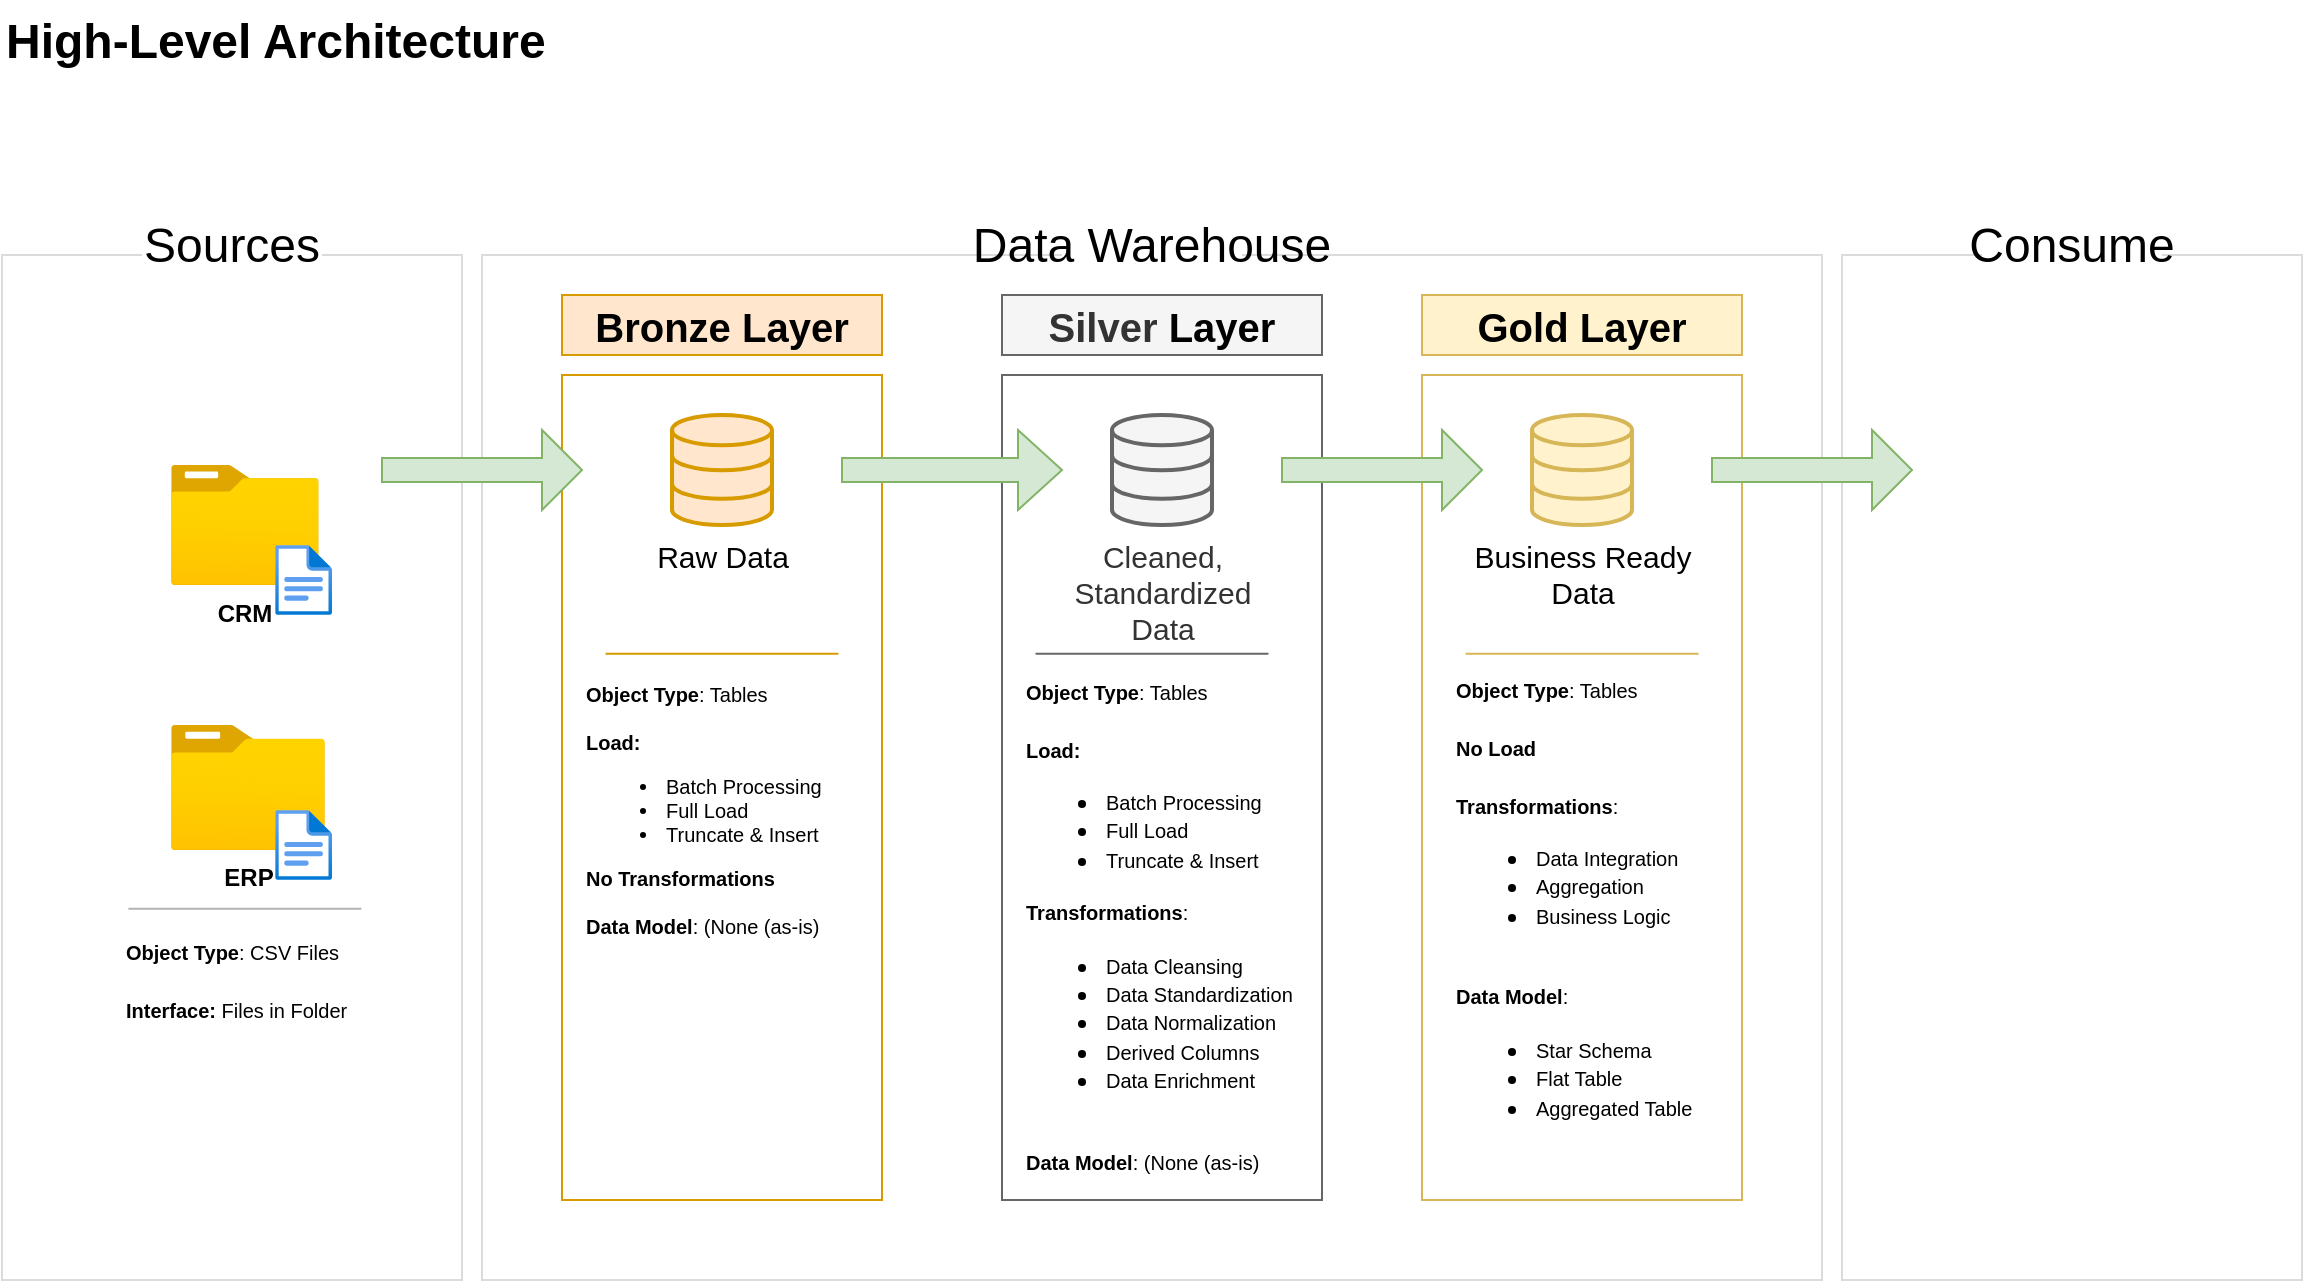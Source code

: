 <mxfile version="28.0.6">
  <diagram name="High-Level Architecture" id="DqCzK2gFu2iiCxphEKKk">
    <mxGraphModel dx="1389" dy="767" grid="1" gridSize="10" guides="1" tooltips="1" connect="1" arrows="1" fold="1" page="1" pageScale="1" pageWidth="1200" pageHeight="1920" background="light-dark(#FFFFFF,#FFFFFF)" math="0" shadow="0">
      <root>
        <mxCell id="0" />
        <mxCell id="1" parent="0" />
        <mxCell id="CmZ7dYE1R5sTQZhoTQUD-63" value="" style="rounded=0;whiteSpace=wrap;html=1;strokeWidth=1;strokeColor=light-dark(#dddada, #ededed);" vertex="1" parent="1">
          <mxGeometry x="950" y="177.5" width="230" height="512.5" as="geometry" />
        </mxCell>
        <mxCell id="CmZ7dYE1R5sTQZhoTQUD-3" value="" style="rounded=0;whiteSpace=wrap;html=1;strokeWidth=1;strokeColor=light-dark(#dddada, #ededed);" vertex="1" parent="1">
          <mxGeometry x="270" y="177.5" width="670" height="512.5" as="geometry" />
        </mxCell>
        <mxCell id="CmZ7dYE1R5sTQZhoTQUD-62" value="" style="rounded=0;whiteSpace=wrap;html=1;fillColor=none;strokeColor=#d79b00;fontSize=13;" vertex="1" parent="1">
          <mxGeometry x="310" y="237.5" width="160" height="412.5" as="geometry" />
        </mxCell>
        <mxCell id="CmZ7dYE1R5sTQZhoTQUD-61" value="" style="rounded=0;whiteSpace=wrap;html=1;fillColor=none;strokeColor=#666666;fontSize=13;fontColor=#333333;" vertex="1" parent="1">
          <mxGeometry x="530" y="237.5" width="160" height="412.5" as="geometry" />
        </mxCell>
        <mxCell id="eEVgvNDnGCvfOe_NM2tU-1" value="" style="rounded=0;whiteSpace=wrap;html=1;strokeWidth=1;strokeColor=light-dark(#dddada, #ededed);" parent="1" vertex="1">
          <mxGeometry x="30" y="177.5" width="230" height="512.5" as="geometry" />
        </mxCell>
        <mxCell id="CmZ7dYE1R5sTQZhoTQUD-60" value="" style="rounded=0;whiteSpace=wrap;html=1;fillColor=none;strokeColor=#d6b656;fontSize=13;" vertex="1" parent="1">
          <mxGeometry x="740" y="237.5" width="160" height="412.5" as="geometry" />
        </mxCell>
        <mxCell id="eEVgvNDnGCvfOe_NM2tU-2" value="&lt;h1 style=&quot;margin-top: 0px;&quot;&gt;High-Level Architecture&lt;/h1&gt;" style="text;html=1;whiteSpace=wrap;overflow=hidden;rounded=0;" parent="1" vertex="1">
          <mxGeometry x="30" y="50" width="280" height="40" as="geometry" />
        </mxCell>
        <mxCell id="CmZ7dYE1R5sTQZhoTQUD-1" value="Sources" style="rounded=0;whiteSpace=wrap;html=1;fontSize=24;strokeColor=none;" vertex="1" parent="1">
          <mxGeometry x="100.0" y="157.5" width="90" height="30" as="geometry" />
        </mxCell>
        <mxCell id="CmZ7dYE1R5sTQZhoTQUD-2" value="Data&amp;nbsp;&lt;span style=&quot;background-color: transparent; color: light-dark(rgb(0, 0, 0), rgb(255, 255, 255));&quot;&gt;Warehouse&lt;/span&gt;" style="rounded=0;whiteSpace=wrap;html=1;fontSize=24;strokeColor=none;align=center;" vertex="1" parent="1">
          <mxGeometry x="560" y="157.5" width="90" height="30" as="geometry" />
        </mxCell>
        <mxCell id="CmZ7dYE1R5sTQZhoTQUD-5" value="Consume" style="rounded=0;whiteSpace=wrap;html=1;fontSize=24;strokeColor=none;" vertex="1" parent="1">
          <mxGeometry x="1020" y="157.5" width="90" height="30" as="geometry" />
        </mxCell>
        <mxCell id="CmZ7dYE1R5sTQZhoTQUD-6" value="&lt;font style=&quot;font-size: 20px;&quot;&gt;Bronze Layer&lt;/font&gt;" style="rounded=0;whiteSpace=wrap;html=1;fillColor=#ffe6cc;strokeColor=#d79b00;fontSize=13;fontStyle=1" vertex="1" parent="1">
          <mxGeometry x="310" y="197.5" width="160" height="30" as="geometry" />
        </mxCell>
        <mxCell id="CmZ7dYE1R5sTQZhoTQUD-8" value="&lt;font style=&quot;font-size: 20px;&quot;&gt;Silver&lt;/font&gt;&lt;span style=&quot;font-size: 20px; background-color: transparent; color: light-dark(rgb(0, 0, 0), rgb(255, 255, 255));&quot;&gt;&amp;nbsp;Layer&lt;/span&gt;" style="rounded=0;whiteSpace=wrap;html=1;fillColor=#f5f5f5;strokeColor=#666666;fontSize=13;fontColor=#333333;fontStyle=1" vertex="1" parent="1">
          <mxGeometry x="530" y="197.5" width="160" height="30" as="geometry" />
        </mxCell>
        <mxCell id="CmZ7dYE1R5sTQZhoTQUD-10" value="&lt;span style=&quot;font-size: 20px; background-color: transparent;&quot;&gt;Gold&lt;/span&gt;&lt;span style=&quot;font-size: 20px; background-color: transparent; color: light-dark(rgb(0, 0, 0), rgb(255, 255, 255));&quot;&gt; Layer&lt;/span&gt;" style="rounded=0;whiteSpace=wrap;html=1;fillColor=#fff2cc;strokeColor=#d6b656;fontSize=13;fontStyle=1" vertex="1" parent="1">
          <mxGeometry x="740" y="197.5" width="160" height="30" as="geometry" />
        </mxCell>
        <mxCell id="CmZ7dYE1R5sTQZhoTQUD-16" value="CRM" style="image;aspect=fixed;html=1;points=[];align=center;fontSize=12;image=img/lib/azure2/general/Folder_Blank.svg;fontStyle=1" vertex="1" parent="1">
          <mxGeometry x="114.48" y="282.5" width="73.93" height="60" as="geometry" />
        </mxCell>
        <mxCell id="CmZ7dYE1R5sTQZhoTQUD-24" value="ERP&lt;div&gt;&lt;br&gt;&lt;/div&gt;" style="image;aspect=fixed;html=1;points=[];align=center;fontSize=12;image=img/lib/azure2/general/Folder_Blank.svg;fontStyle=1" vertex="1" parent="1">
          <mxGeometry x="114.48" y="412.5" width="77.01" height="62.5" as="geometry" />
        </mxCell>
        <mxCell id="CmZ7dYE1R5sTQZhoTQUD-13" value="" style="image;aspect=fixed;html=1;points=[];align=center;fontSize=12;image=img/lib/azure2/general/File.svg;" vertex="1" parent="1">
          <mxGeometry x="166.59" y="455" width="28.41" height="35" as="geometry" />
        </mxCell>
        <mxCell id="CmZ7dYE1R5sTQZhoTQUD-25" value="" style="image;aspect=fixed;html=1;points=[];align=center;fontSize=12;image=img/lib/azure2/general/File.svg;" vertex="1" parent="1">
          <mxGeometry x="166.59" y="322.5" width="28.41" height="35" as="geometry" />
        </mxCell>
        <mxCell id="CmZ7dYE1R5sTQZhoTQUD-30" value="&lt;font style=&quot;font-size: 10px;&quot;&gt;&lt;b&gt;Object Type&lt;/b&gt;: CSV Files&lt;/font&gt;&lt;div&gt;&lt;font style=&quot;font-size: 10px;&quot;&gt;&lt;br&gt;&lt;/font&gt;&lt;div&gt;&lt;font style=&quot;font-size: 10px;&quot;&gt;&lt;b&gt;Interface:&lt;/b&gt; Files in Folder&lt;/font&gt;&lt;/div&gt;&lt;/div&gt;" style="text;html=1;align=left;verticalAlign=middle;whiteSpace=wrap;rounded=0;" vertex="1" parent="1">
          <mxGeometry x="90" y="525" width="130" height="30" as="geometry" />
        </mxCell>
        <mxCell id="CmZ7dYE1R5sTQZhoTQUD-33" value="&lt;font style=&quot;font-size: 15px;&quot;&gt;Raw Data&lt;/font&gt;" style="html=1;verticalLabelPosition=bottom;align=center;labelBackgroundColor=#ffffff;verticalAlign=top;strokeWidth=2;strokeColor=#d79b00;shadow=0;dashed=0;shape=mxgraph.ios7.icons.data;fillColor=#ffe6cc;" vertex="1" parent="1">
          <mxGeometry x="365" y="257.5" width="50" height="55" as="geometry" />
        </mxCell>
        <mxCell id="CmZ7dYE1R5sTQZhoTQUD-34" value="&lt;font style=&quot;font-size: 15px;&quot;&gt;Cleaned,&lt;/font&gt;&lt;div&gt;&lt;font style=&quot;font-size: 15px;&quot;&gt;&lt;font style=&quot;&quot;&gt;Standardized&lt;/font&gt;&lt;/font&gt;&lt;/div&gt;&lt;div&gt;&lt;font style=&quot;font-size: 15px;&quot;&gt;&lt;span style=&quot;background-color: light-dark(rgb(255, 255, 255), rgb(18, 18, 18)); color: light-dark(rgb(51, 51, 51), rgb(193, 193, 193));&quot;&gt;Data&lt;/span&gt;&lt;/font&gt;&lt;/div&gt;" style="html=1;verticalLabelPosition=bottom;align=center;labelBackgroundColor=#ffffff;verticalAlign=top;strokeWidth=2;strokeColor=#666666;shadow=0;dashed=0;shape=mxgraph.ios7.icons.data;fillColor=#f5f5f5;fontColor=#333333;" vertex="1" parent="1">
          <mxGeometry x="585" y="257.5" width="50" height="55" as="geometry" />
        </mxCell>
        <mxCell id="CmZ7dYE1R5sTQZhoTQUD-35" value="&lt;font style=&quot;font-size: 15px;&quot;&gt;Business Ready&lt;/font&gt;&lt;div&gt;&lt;font style=&quot;font-size: 15px;&quot;&gt;Data&lt;/font&gt;&lt;/div&gt;" style="html=1;verticalLabelPosition=bottom;align=center;labelBackgroundColor=#ffffff;verticalAlign=top;strokeWidth=2;strokeColor=#d6b656;shadow=0;dashed=0;shape=mxgraph.ios7.icons.data;fillColor=#fff2cc;" vertex="1" parent="1">
          <mxGeometry x="795" y="257.5" width="50" height="55" as="geometry" />
        </mxCell>
        <mxCell id="CmZ7dYE1R5sTQZhoTQUD-36" value="" style="shape=singleArrow;whiteSpace=wrap;html=1;fillColor=#d5e8d4;strokeColor=#82b366;" vertex="1" parent="1">
          <mxGeometry x="220" y="265" width="100" height="40" as="geometry" />
        </mxCell>
        <mxCell id="CmZ7dYE1R5sTQZhoTQUD-45" value="" style="endArrow=none;html=1;rounded=0;strokeColor=#B3B3B3;" edge="1" parent="1">
          <mxGeometry width="50" height="50" relative="1" as="geometry">
            <mxPoint x="93.22" y="504.33" as="sourcePoint" />
            <mxPoint x="209.67" y="504.33" as="targetPoint" />
          </mxGeometry>
        </mxCell>
        <mxCell id="CmZ7dYE1R5sTQZhoTQUD-46" value="" style="endArrow=none;html=1;rounded=0;strokeColor=#d79b00;fillColor=#ffe6cc;" edge="1" parent="1">
          <mxGeometry width="50" height="50" relative="1" as="geometry">
            <mxPoint x="331.77" y="376.83" as="sourcePoint" />
            <mxPoint x="448.22" y="376.83" as="targetPoint" />
          </mxGeometry>
        </mxCell>
        <mxCell id="CmZ7dYE1R5sTQZhoTQUD-47" value="" style="endArrow=none;html=1;rounded=0;strokeColor=#666666;fillColor=#f5f5f5;" edge="1" parent="1">
          <mxGeometry width="50" height="50" relative="1" as="geometry">
            <mxPoint x="546.77" y="376.83" as="sourcePoint" />
            <mxPoint x="663.22" y="376.83" as="targetPoint" />
          </mxGeometry>
        </mxCell>
        <mxCell id="CmZ7dYE1R5sTQZhoTQUD-48" value="" style="endArrow=none;html=1;rounded=0;strokeColor=#d6b656;fillColor=#fff2cc;" edge="1" parent="1">
          <mxGeometry width="50" height="50" relative="1" as="geometry">
            <mxPoint x="761.78" y="376.83" as="sourcePoint" />
            <mxPoint x="878.23" y="376.83" as="targetPoint" />
          </mxGeometry>
        </mxCell>
        <mxCell id="CmZ7dYE1R5sTQZhoTQUD-51" value="&lt;b&gt;Object Type&lt;/b&gt;: Tables&lt;div&gt;&lt;br&gt;&lt;div&gt;&lt;b&gt;Load:&lt;/b&gt;&lt;/div&gt;&lt;/div&gt;&lt;div&gt;&lt;ul&gt;&lt;li&gt;Batch Processing&lt;/li&gt;&lt;li&gt;Full Load&lt;/li&gt;&lt;li&gt;Truncate &amp;amp; Insert&lt;/li&gt;&lt;/ul&gt;&lt;b&gt;No Transformations&lt;/b&gt;&lt;/div&gt;&lt;div&gt;&lt;b&gt;&lt;br&gt;&lt;/b&gt;&lt;/div&gt;&lt;b style=&quot;background-color: transparent; color: light-dark(rgb(0, 0, 0), rgb(255, 255, 255));&quot;&gt;Data Model&lt;/b&gt;&lt;span style=&quot;background-color: transparent; color: light-dark(rgb(0, 0, 0), rgb(255, 255, 255));&quot;&gt;: (None (as-is&lt;/span&gt;)" style="text;html=1;align=left;verticalAlign=middle;whiteSpace=wrap;rounded=0;fontSize=10;" vertex="1" parent="1">
          <mxGeometry x="320" y="440" width="150" height="30" as="geometry" />
        </mxCell>
        <mxCell id="CmZ7dYE1R5sTQZhoTQUD-53" value="&lt;font style=&quot;font-size: 10px;&quot;&gt;&lt;b&gt;Object Type&lt;/b&gt;: Tables&lt;/font&gt;&lt;div&gt;&lt;font style=&quot;font-size: 10px;&quot;&gt;&lt;br&gt;&lt;/font&gt;&lt;div&gt;&lt;b&gt;&lt;font style=&quot;font-size: 10px;&quot;&gt;Load:&lt;/font&gt;&lt;/b&gt;&lt;/div&gt;&lt;/div&gt;&lt;div&gt;&lt;ul&gt;&lt;li&gt;&lt;font style=&quot;font-size: 10px;&quot;&gt;Batch Processing&lt;/font&gt;&lt;/li&gt;&lt;li&gt;&lt;font style=&quot;font-size: 10px;&quot;&gt;Full Load&lt;/font&gt;&lt;/li&gt;&lt;li&gt;&lt;font style=&quot;font-size: 10px;&quot;&gt;Truncate &amp;amp; Insert&lt;/font&gt;&lt;/li&gt;&lt;/ul&gt;&lt;font style=&quot;font-size: 10px;&quot;&gt;&lt;b&gt;Transformations&lt;/b&gt;:&lt;/font&gt;&lt;/div&gt;&lt;div&gt;&lt;ul&gt;&lt;li&gt;&lt;font style=&quot;font-size: 10px;&quot;&gt;Data Cleansing&lt;/font&gt;&lt;/li&gt;&lt;li&gt;&lt;font style=&quot;font-size: 10px;&quot;&gt;Data Standardization&lt;/font&gt;&lt;/li&gt;&lt;li&gt;&lt;font style=&quot;font-size: 10px;&quot;&gt;Data Normalization&lt;/font&gt;&lt;/li&gt;&lt;li&gt;&lt;font style=&quot;font-size: 10px;&quot;&gt;Derived Columns&lt;/font&gt;&lt;/li&gt;&lt;li&gt;&lt;font style=&quot;font-size: 10px;&quot;&gt;Data Enrichment&lt;/font&gt;&lt;/li&gt;&lt;/ul&gt;&lt;/div&gt;&lt;div&gt;&lt;b&gt;&lt;font style=&quot;font-size: 10px;&quot;&gt;&lt;br&gt;&lt;/font&gt;&lt;/b&gt;&lt;/div&gt;&lt;font style=&quot;font-size: 10px;&quot;&gt;&lt;b style=&quot;color: light-dark(rgb(0, 0, 0), rgb(255, 255, 255)); background-color: transparent;&quot;&gt;Data Model&lt;/b&gt;&lt;span style=&quot;color: light-dark(rgb(0, 0, 0), rgb(255, 255, 255)); background-color: transparent;&quot;&gt;: (None (as-is&lt;/span&gt;)&lt;/font&gt;" style="text;html=1;align=left;verticalAlign=middle;whiteSpace=wrap;rounded=0;" vertex="1" parent="1">
          <mxGeometry x="540" y="497.5" width="140" height="30" as="geometry" />
        </mxCell>
        <mxCell id="CmZ7dYE1R5sTQZhoTQUD-57" value="&lt;font style=&quot;font-size: 10px;&quot;&gt;&lt;b&gt;Object Type&lt;/b&gt;: Tables&lt;/font&gt;&lt;div&gt;&lt;font style=&quot;font-size: 10px;&quot;&gt;&lt;br&gt;&lt;/font&gt;&lt;div&gt;&lt;b&gt;&lt;font style=&quot;font-size: 10px;&quot;&gt;No Load&lt;/font&gt;&lt;/b&gt;&lt;/div&gt;&lt;/div&gt;&lt;div&gt;&lt;b&gt;&lt;font style=&quot;font-size: 10px;&quot;&gt;&lt;br&gt;&lt;/font&gt;&lt;/b&gt;&lt;/div&gt;&lt;div&gt;&lt;font style=&quot;font-size: 10px;&quot;&gt;&lt;b&gt;Transformations&lt;/b&gt;:&lt;/font&gt;&lt;/div&gt;&lt;div&gt;&lt;ul&gt;&lt;li&gt;&lt;font style=&quot;font-size: 10px;&quot;&gt;Data Integration&lt;/font&gt;&lt;/li&gt;&lt;li&gt;&lt;font style=&quot;font-size: 10px;&quot;&gt;Aggregation&lt;/font&gt;&lt;/li&gt;&lt;li&gt;&lt;font style=&quot;font-size: 10px;&quot;&gt;Business Logic&lt;/font&gt;&lt;/li&gt;&lt;/ul&gt;&lt;/div&gt;&lt;div&gt;&lt;b&gt;&lt;font style=&quot;font-size: 10px;&quot;&gt;&lt;br&gt;&lt;/font&gt;&lt;/b&gt;&lt;/div&gt;&lt;font style=&quot;font-size: 10px;&quot;&gt;&lt;b style=&quot;color: light-dark(rgb(0, 0, 0), rgb(255, 255, 255)); background-color: transparent;&quot;&gt;Data Model&lt;/b&gt;&lt;span style=&quot;color: light-dark(rgb(0, 0, 0), rgb(255, 255, 255)); background-color: transparent;&quot;&gt;:&lt;/span&gt;&lt;/font&gt;&lt;div&gt;&lt;ul&gt;&lt;li&gt;&lt;font style=&quot;font-size: 10px;&quot;&gt;&lt;span style=&quot;color: light-dark(rgb(0, 0, 0), rgb(255, 255, 255)); background-color: transparent;&quot;&gt;Star Schema&lt;/span&gt;&lt;/font&gt;&lt;/li&gt;&lt;li&gt;&lt;font style=&quot;font-size: 10px;&quot;&gt;&lt;span style=&quot;color: light-dark(rgb(0, 0, 0), rgb(255, 255, 255)); background-color: transparent;&quot;&gt;Flat Table&lt;/span&gt;&lt;/font&gt;&lt;/li&gt;&lt;li&gt;&lt;font style=&quot;font-size: 10px;&quot;&gt;&lt;span style=&quot;color: light-dark(rgb(0, 0, 0), rgb(255, 255, 255)); background-color: transparent;&quot;&gt;Aggregated Table&lt;/span&gt;&lt;/font&gt;&lt;/li&gt;&lt;/ul&gt;&lt;/div&gt;" style="text;html=1;align=left;verticalAlign=middle;whiteSpace=wrap;rounded=0;" vertex="1" parent="1">
          <mxGeometry x="755" y="490" width="130" height="30" as="geometry" />
        </mxCell>
        <mxCell id="CmZ7dYE1R5sTQZhoTQUD-64" value="" style="shape=singleArrow;whiteSpace=wrap;html=1;fillColor=#d5e8d4;strokeColor=#82b366;" vertex="1" parent="1">
          <mxGeometry x="450" y="265" width="110" height="40" as="geometry" />
        </mxCell>
        <mxCell id="CmZ7dYE1R5sTQZhoTQUD-65" value="" style="shape=singleArrow;whiteSpace=wrap;html=1;fillColor=#d5e8d4;strokeColor=#82b366;" vertex="1" parent="1">
          <mxGeometry x="670" y="265" width="100" height="40" as="geometry" />
        </mxCell>
        <mxCell id="CmZ7dYE1R5sTQZhoTQUD-66" value="" style="shape=singleArrow;whiteSpace=wrap;html=1;fillColor=#d5e8d4;strokeColor=#82b366;" vertex="1" parent="1">
          <mxGeometry x="885" y="265" width="100" height="40" as="geometry" />
        </mxCell>
      </root>
    </mxGraphModel>
  </diagram>
</mxfile>
